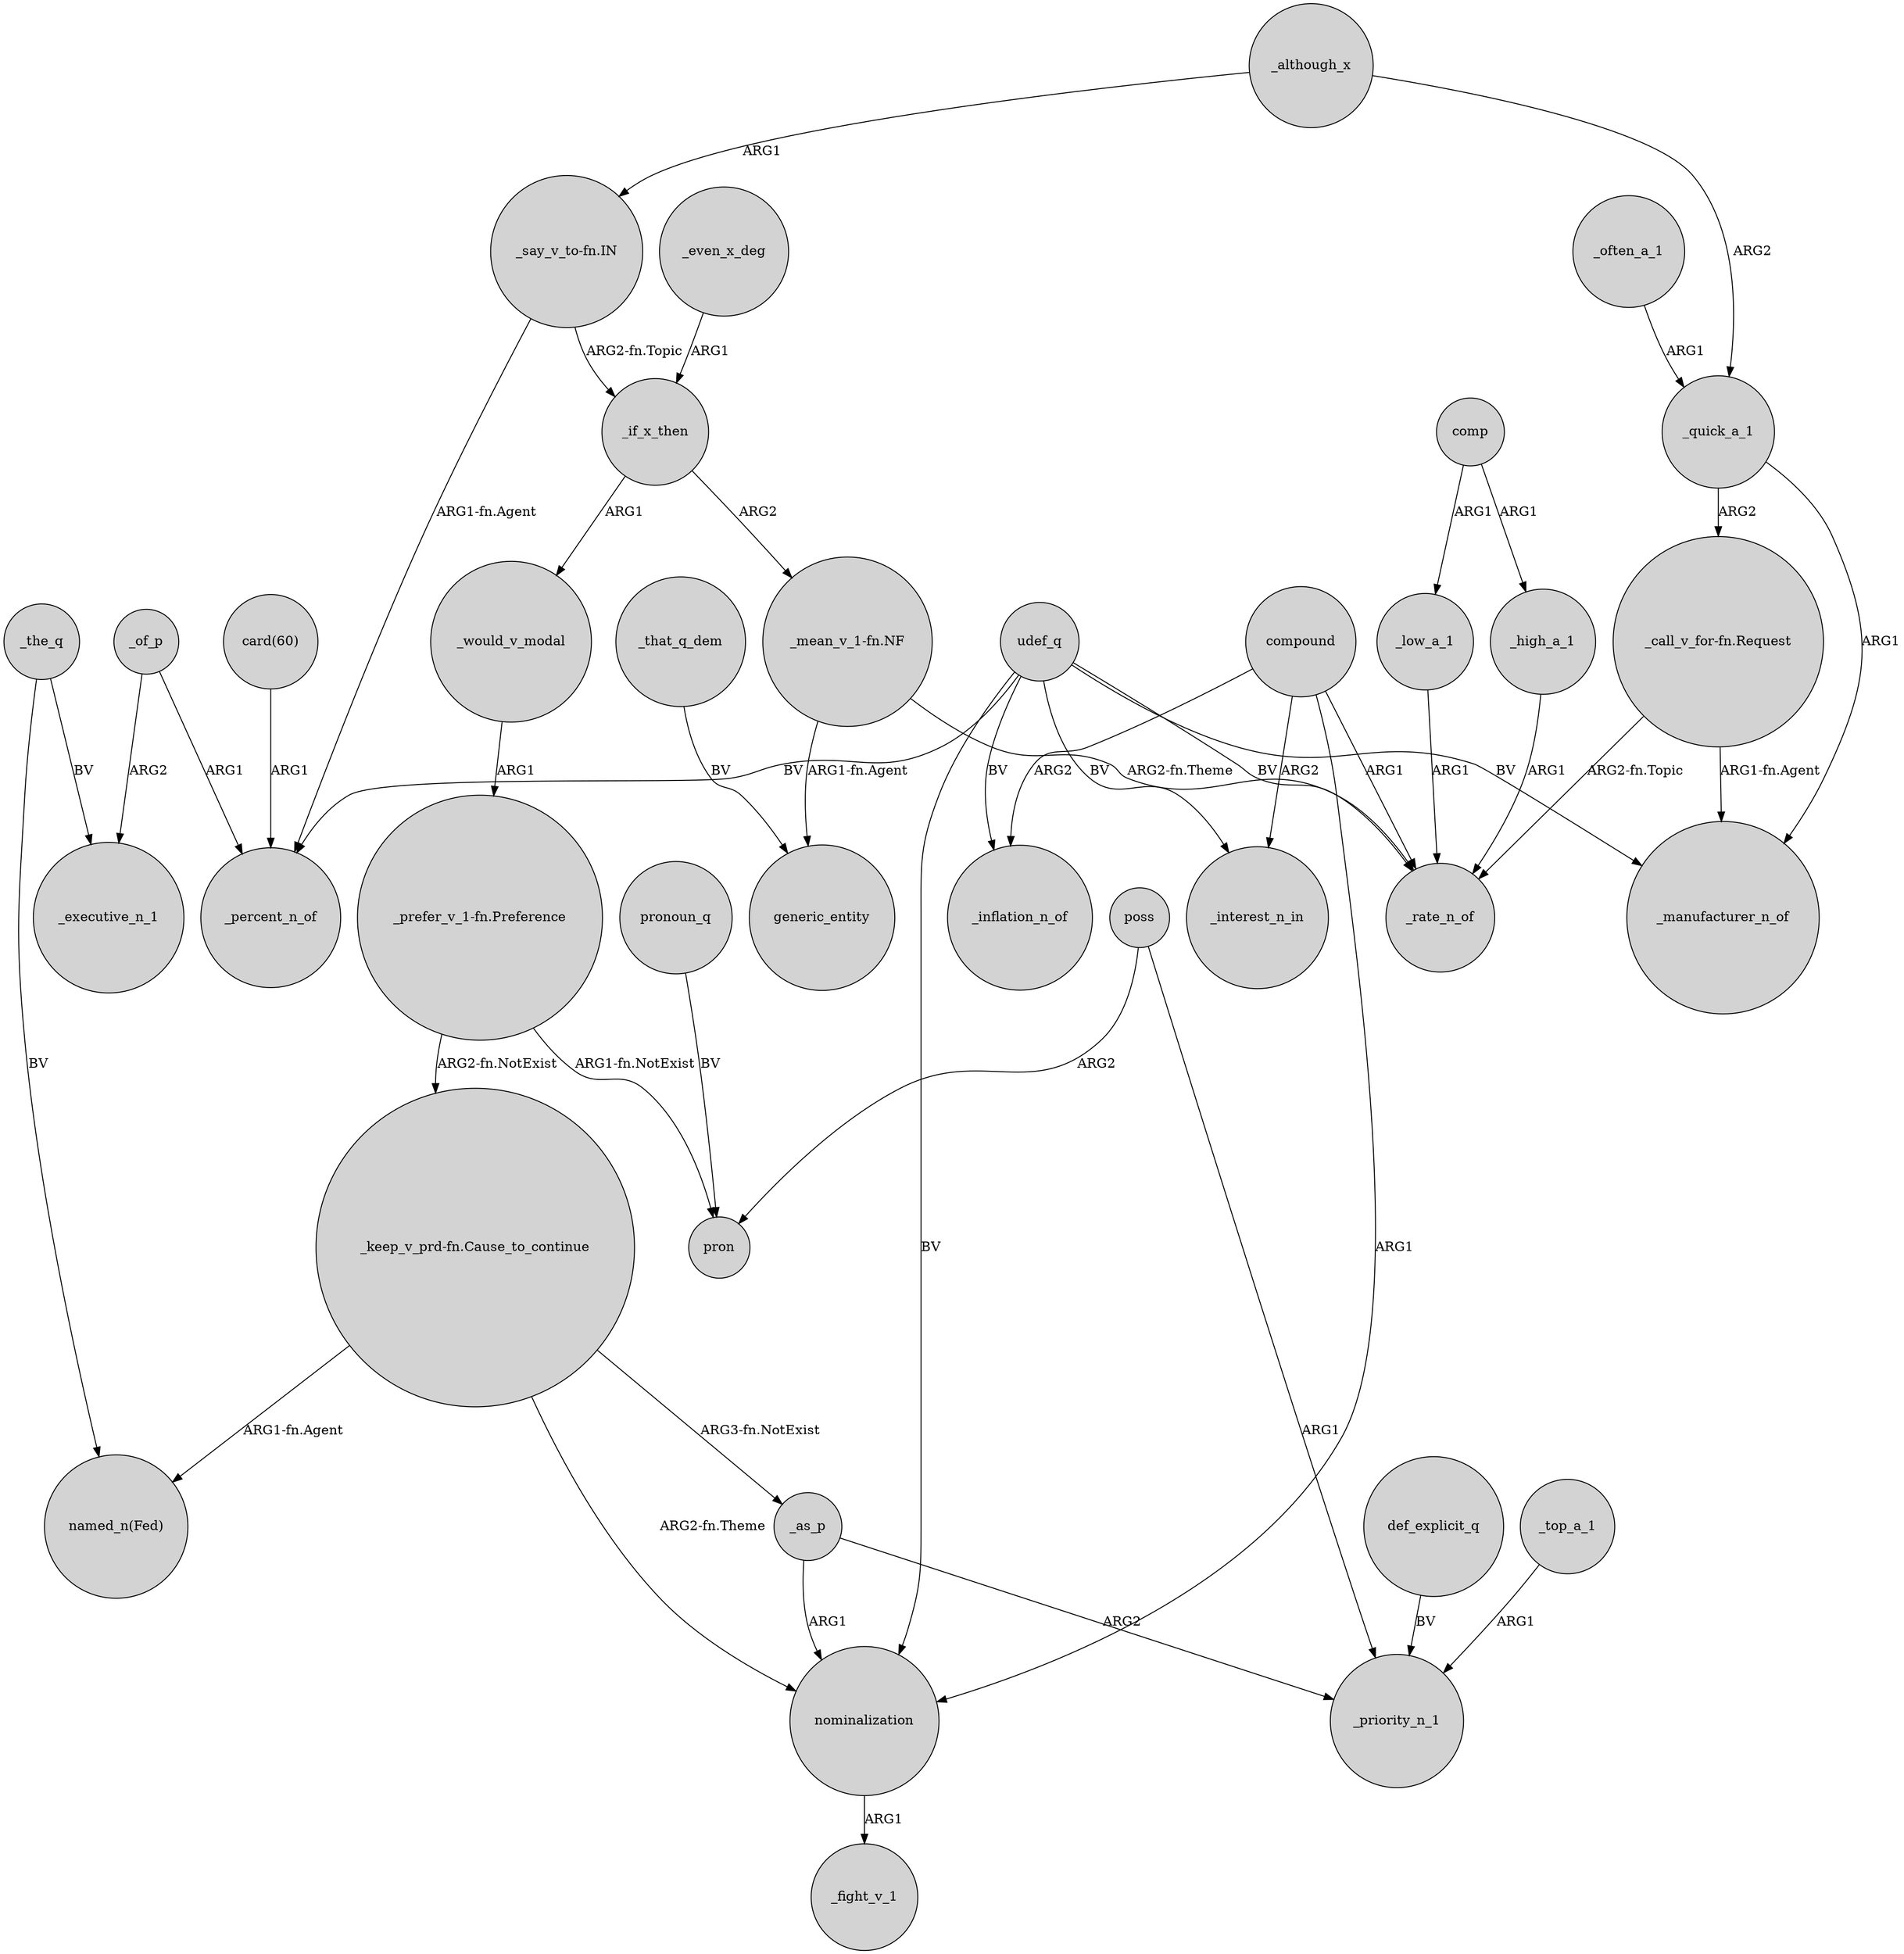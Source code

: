 digraph {
	node [shape=circle style=filled]
	udef_q -> _inflation_n_of [label=BV]
	_the_q -> "named_n(Fed)" [label=BV]
	"_say_v_to-fn.IN" -> _if_x_then [label="ARG2-fn.Topic"]
	poss -> pron [label=ARG2]
	_as_p -> nominalization [label=ARG1]
	_that_q_dem -> generic_entity [label=BV]
	"card(60)" -> _percent_n_of [label=ARG1]
	_the_q -> _executive_n_1 [label=BV]
	def_explicit_q -> _priority_n_1 [label=BV]
	nominalization -> _fight_v_1 [label=ARG1]
	_even_x_deg -> _if_x_then [label=ARG1]
	compound -> _rate_n_of [label=ARG1]
	_although_x -> "_say_v_to-fn.IN" [label=ARG1]
	udef_q -> _rate_n_of [label=BV]
	comp -> _high_a_1 [label=ARG1]
	udef_q -> _interest_n_in [label=BV]
	poss -> _priority_n_1 [label=ARG1]
	_often_a_1 -> _quick_a_1 [label=ARG1]
	_quick_a_1 -> _manufacturer_n_of [label=ARG1]
	udef_q -> _manufacturer_n_of [label=BV]
	compound -> _interest_n_in [label=ARG2]
	"_keep_v_prd-fn.Cause_to_continue" -> "named_n(Fed)" [label="ARG1-fn.Agent"]
	"_keep_v_prd-fn.Cause_to_continue" -> _as_p [label="ARG3-fn.NotExist"]
	_as_p -> _priority_n_1 [label=ARG2]
	_top_a_1 -> _priority_n_1 [label=ARG1]
	"_mean_v_1-fn.NF" -> generic_entity [label="ARG1-fn.Agent"]
	_of_p -> _percent_n_of [label=ARG1]
	"_say_v_to-fn.IN" -> _percent_n_of [label="ARG1-fn.Agent"]
	pronoun_q -> pron [label=BV]
	"_mean_v_1-fn.NF" -> _rate_n_of [label="ARG2-fn.Theme"]
	_low_a_1 -> _rate_n_of [label=ARG1]
	_high_a_1 -> _rate_n_of [label=ARG1]
	compound -> _inflation_n_of [label=ARG2]
	_of_p -> _executive_n_1 [label=ARG2]
	"_keep_v_prd-fn.Cause_to_continue" -> nominalization [label="ARG2-fn.Theme"]
	udef_q -> nominalization [label=BV]
	_would_v_modal -> "_prefer_v_1-fn.Preference" [label=ARG1]
	_if_x_then -> "_mean_v_1-fn.NF" [label=ARG2]
	"_call_v_for-fn.Request" -> _manufacturer_n_of [label="ARG1-fn.Agent"]
	_if_x_then -> _would_v_modal [label=ARG1]
	"_call_v_for-fn.Request" -> _rate_n_of [label="ARG2-fn.Topic"]
	_although_x -> _quick_a_1 [label=ARG2]
	udef_q -> _percent_n_of [label=BV]
	"_prefer_v_1-fn.Preference" -> pron [label="ARG1-fn.NotExist"]
	compound -> nominalization [label=ARG1]
	_quick_a_1 -> "_call_v_for-fn.Request" [label=ARG2]
	comp -> _low_a_1 [label=ARG1]
	"_prefer_v_1-fn.Preference" -> "_keep_v_prd-fn.Cause_to_continue" [label="ARG2-fn.NotExist"]
}
